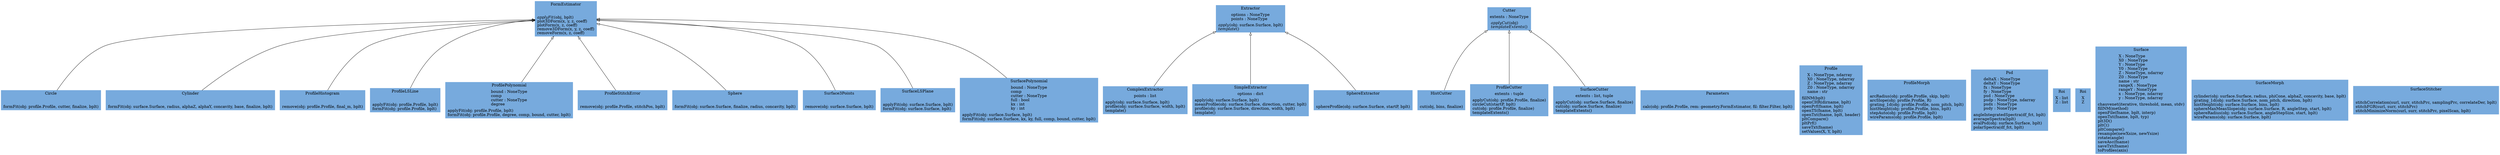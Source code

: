 digraph "classes" {
rankdir=BT
charset="utf-8"
"surfile.geometry.Circle" [color="#77AADD", fontcolor="black", label=<{Circle|<br ALIGN="LEFT"/>|formFit(obj: profile.Profile, cutter, finalize, bplt)<br ALIGN="LEFT"/>}>, shape="record", style="filled"];
"surfile.extractor.ComplexExtractor" [color="#77AADD", fontcolor="black", label=<{ComplexExtractor|points : list<br ALIGN="LEFT"/>|apply(obj: surface.Surface, bplt)<br ALIGN="LEFT"/>profile(obj: surface.Surface, width, bplt)<br ALIGN="LEFT"/>template()<br ALIGN="LEFT"/>}>, shape="record", style="filled"];
"surfile.cutter.Cutter" [color="#77AADD", fontcolor="black", label=<{Cutter|extents : NoneType<br ALIGN="LEFT"/>|<I>applyCut</I>(obj)<br ALIGN="LEFT"/><I>templateExtents</I>()<br ALIGN="LEFT"/>}>, shape="record", style="filled"];
"surfile.geometry.Cylinder" [color="#77AADD", fontcolor="black", label=<{Cylinder|<br ALIGN="LEFT"/>|formFit(obj: surface.Surface, radius, alphaZ, alphaY, concavity, base, finalize, bplt)<br ALIGN="LEFT"/>}>, shape="record", style="filled"];
"surfile.extractor.Extractor" [color="#77AADD", fontcolor="black", label=<{Extractor|options : NoneType<br ALIGN="LEFT"/>points : NoneType<br ALIGN="LEFT"/>|<I>apply</I>(obj: surface.Surface, bplt)<br ALIGN="LEFT"/><I>template</I>()<br ALIGN="LEFT"/>}>, shape="record", style="filled"];
"surfile.geometry.FormEstimator" [color="#77AADD", fontcolor="black", label=<{FormEstimator|<br ALIGN="LEFT"/>|<I>applyFit</I>(obj, bplt)<br ALIGN="LEFT"/>plot3DForm(x, y, z, coeff)<br ALIGN="LEFT"/>plotForm(x, z, coeff)<br ALIGN="LEFT"/>remove3DForm(x, y, z, coeff)<br ALIGN="LEFT"/>removeForm(x, z, coeff)<br ALIGN="LEFT"/>}>, shape="record", style="filled"];
"surfile.cutter.HistCutter" [color="#77AADD", fontcolor="black", label=<{HistCutter|<br ALIGN="LEFT"/>|cut(obj, bins, finalize)<br ALIGN="LEFT"/>}>, shape="record", style="filled"];
"surfile.texture.Parameters" [color="#77AADD", fontcolor="black", label=<{Parameters|<br ALIGN="LEFT"/>|calc(obj: profile.Profile, rem: geometry.FormEstimator, fil: filter.Filter, bplt)<br ALIGN="LEFT"/>}>, shape="record", style="filled"];
"surfile.profile.Profile" [color="#77AADD", fontcolor="black", label=<{Profile|X : NoneType, ndarray<br ALIGN="LEFT"/>X0 : NoneType, ndarray<br ALIGN="LEFT"/>Z : NoneType, ndarray<br ALIGN="LEFT"/>Z0 : NoneType, ndarray<br ALIGN="LEFT"/>name : str<br ALIGN="LEFT"/>|fillNM(bplt)<br ALIGN="LEFT"/>openCHR(dirname, bplt)<br ALIGN="LEFT"/>openPrf(fname, bplt)<br ALIGN="LEFT"/>openTS(fname, bplt)<br ALIGN="LEFT"/>openTxt(fname, bplt, header)<br ALIGN="LEFT"/>pltCompare()<br ALIGN="LEFT"/>pltPrf()<br ALIGN="LEFT"/>saveTxt(fname)<br ALIGN="LEFT"/>setValues(X, Y, bplt)<br ALIGN="LEFT"/>}>, shape="record", style="filled"];
"surfile.cutter.ProfileCutter" [color="#77AADD", fontcolor="black", label=<{ProfileCutter|extents : tuple<br ALIGN="LEFT"/>|applyCut(obj: profile.Profile, finalize)<br ALIGN="LEFT"/>circleCut(startP, bplt)<br ALIGN="LEFT"/>cut(obj: profile.Profile, finalize)<br ALIGN="LEFT"/>templateExtents()<br ALIGN="LEFT"/>}>, shape="record", style="filled"];
"surfile.geometry.ProfileHistogram" [color="#77AADD", fontcolor="black", label=<{ProfileHistogram|<br ALIGN="LEFT"/>|remove(obj: profile.Profile, final_m, bplt)<br ALIGN="LEFT"/>}>, shape="record", style="filled"];
"surfile.geometry.ProfileLSLine" [color="#77AADD", fontcolor="black", label=<{ProfileLSLine|<br ALIGN="LEFT"/>|applyFit(obj: profile.Profile, bplt)<br ALIGN="LEFT"/>formFit(obj: profile.Profile, bplt)<br ALIGN="LEFT"/>}>, shape="record", style="filled"];
"surfile.analysis.ProfileMorph" [color="#77AADD", fontcolor="black", label=<{ProfileMorph|<br ALIGN="LEFT"/>|arcRadius(obj: profile.Profile, skip, bplt)<br ALIGN="LEFT"/>arcSlope(obj: profile.Profile, R)<br ALIGN="LEFT"/>grating_1d(obj: profile.Profile, nom_pitch, bplt)<br ALIGN="LEFT"/>histHeight(obj: profile.Profile, bins, bplt)<br ALIGN="LEFT"/>stepAuto(obj: profile.Profile, bplt)<br ALIGN="LEFT"/>wireParams(obj: profile.Profile, bplt)<br ALIGN="LEFT"/>}>, shape="record", style="filled"];
"surfile.geometry.ProfilePolynomial" [color="#77AADD", fontcolor="black", label=<{ProfilePolynomial|bound : NoneType<br ALIGN="LEFT"/>comp<br ALIGN="LEFT"/>cutter : NoneType<br ALIGN="LEFT"/>degree<br ALIGN="LEFT"/>|applyFit(obj: profile.Profile, bplt)<br ALIGN="LEFT"/>formFit(obj: profile.Profile, degree, comp, bound, cutter, bplt)<br ALIGN="LEFT"/>}>, shape="record", style="filled"];
"surfile.geometry.ProfileStitchError" [color="#77AADD", fontcolor="black", label=<{ProfileStitchError|<br ALIGN="LEFT"/>|remove(obj: profile.Profile, stitchPos, bplt)<br ALIGN="LEFT"/>}>, shape="record", style="filled"];
"surfile.texture.Psd" [color="#77AADD", fontcolor="black", label=<{Psd|deltaX : NoneType<br ALIGN="LEFT"/>deltaY : NoneType<br ALIGN="LEFT"/>fx : NoneType<br ALIGN="LEFT"/>fy : NoneType<br ALIGN="LEFT"/>psd : NoneType<br ALIGN="LEFT"/>psdp : NoneType, ndarray<br ALIGN="LEFT"/>psdx : NoneType<br ALIGN="LEFT"/>psdy : NoneType<br ALIGN="LEFT"/>|angleIntegratedSpectra(df_fct, bplt)<br ALIGN="LEFT"/>averageSpectra(bplt)<br ALIGN="LEFT"/>evalPsd(obj: surface.Surface, bplt)<br ALIGN="LEFT"/>polarSpectra(df_fct, bplt)<br ALIGN="LEFT"/>}>, shape="record", style="filled"];
"surfile.analysis.Roi" [color="#77AADD", fontcolor="black", label=<{Roi|X : list<br ALIGN="LEFT"/>Z : list<br ALIGN="LEFT"/>|}>, shape="record", style="filled"];
"surfile.texture.Roi" [color="#77AADD", fontcolor="black", label=<{Roi|X<br ALIGN="LEFT"/>Z<br ALIGN="LEFT"/>|}>, shape="record", style="filled"];
"surfile.extractor.SimpleExtractor" [color="#77AADD", fontcolor="black", label=<{SimpleExtractor|options : dict<br ALIGN="LEFT"/>|apply(obj: surface.Surface, bplt)<br ALIGN="LEFT"/>meanProfile(obj: surface.Surface, direction, cutter, bplt)<br ALIGN="LEFT"/>profile(obj: surface.Surface, direction, width, bplt)<br ALIGN="LEFT"/>template()<br ALIGN="LEFT"/>}>, shape="record", style="filled"];
"surfile.geometry.Sphere" [color="#77AADD", fontcolor="black", label=<{Sphere|<br ALIGN="LEFT"/>|formFit(obj: surface.Surface, finalize, radius, concavity, bplt)<br ALIGN="LEFT"/>}>, shape="record", style="filled"];
"surfile.extractor.SphereExtractor" [color="#77AADD", fontcolor="black", label=<{SphereExtractor|<br ALIGN="LEFT"/>|sphereProfile(obj: surface.Surface, startP, bplt)<br ALIGN="LEFT"/>}>, shape="record", style="filled"];
"surfile.surface.Surface" [color="#77AADD", fontcolor="black", label=<{Surface|X : NoneType<br ALIGN="LEFT"/>X0 : NoneType<br ALIGN="LEFT"/>Y : NoneType<br ALIGN="LEFT"/>Y0 : NoneType<br ALIGN="LEFT"/>Z : NoneType, ndarray<br ALIGN="LEFT"/>Z0 : NoneType<br ALIGN="LEFT"/>name : str<br ALIGN="LEFT"/>rangeX : NoneType<br ALIGN="LEFT"/>rangeY : NoneType<br ALIGN="LEFT"/>x : NoneType, ndarray<br ALIGN="LEFT"/>y : NoneType, ndarray<br ALIGN="LEFT"/>|chauvenet(iterative, threshold, mean, stdv)<br ALIGN="LEFT"/>fillNM(method)<br ALIGN="LEFT"/>openFile(fname, bplt, interp)<br ALIGN="LEFT"/>openTxt(fname, bplt, typ)<br ALIGN="LEFT"/>plt3D()<br ALIGN="LEFT"/>pltC()<br ALIGN="LEFT"/>pltCompare()<br ALIGN="LEFT"/>resample(newXsize, newYsize)<br ALIGN="LEFT"/>rotate(angle)<br ALIGN="LEFT"/>saveAsc(fname)<br ALIGN="LEFT"/>saveTxt(fname)<br ALIGN="LEFT"/>toProfiles(axis)<br ALIGN="LEFT"/>}>, shape="record", style="filled"];
"surfile.geometry.Surface3Points" [color="#77AADD", fontcolor="black", label=<{Surface3Points|<br ALIGN="LEFT"/>|remove(obj: surface.Surface, bplt)<br ALIGN="LEFT"/>}>, shape="record", style="filled"];
"surfile.cutter.SurfaceCutter" [color="#77AADD", fontcolor="black", label=<{SurfaceCutter|extents : list, tuple<br ALIGN="LEFT"/>|applyCut(obj: surface.Surface, finalize)<br ALIGN="LEFT"/>cut(obj: surface.Surface, finalize)<br ALIGN="LEFT"/>templateExtents()<br ALIGN="LEFT"/>}>, shape="record", style="filled"];
"surfile.geometry.SurfaceLSPlane" [color="#77AADD", fontcolor="black", label=<{SurfaceLSPlane|<br ALIGN="LEFT"/>|applyFit(obj: surface.Surface, bplt)<br ALIGN="LEFT"/>formFit(obj: surface.Surface, bplt)<br ALIGN="LEFT"/>}>, shape="record", style="filled"];
"surfile.analysis.SurfaceMorph" [color="#77AADD", fontcolor="black", label=<{SurfaceMorph|<br ALIGN="LEFT"/>|cylinder(obj: surface.Surface, radius, phiCone, alphaZ, concavity, base, bplt)<br ALIGN="LEFT"/>grating_1d(obj: surface.Surface, nom_pitch, direction, bplt)<br ALIGN="LEFT"/>histHeight(obj: surface.Surface, bins, bplt)<br ALIGN="LEFT"/>sphereMaxMeasSlope(obj: surface.Surface, R, angleStep, start, bplt)<br ALIGN="LEFT"/>sphereRadius(obj: surface.Surface, angleStepSize, start, bplt)<br ALIGN="LEFT"/>wireParams(obj: surface.Surface, bplt)<br ALIGN="LEFT"/>}>, shape="record", style="filled"];
"surfile.geometry.SurfacePolynomial" [color="#77AADD", fontcolor="black", label=<{SurfacePolynomial|bound : NoneType<br ALIGN="LEFT"/>comp<br ALIGN="LEFT"/>cutter : NoneType<br ALIGN="LEFT"/>full : bool<br ALIGN="LEFT"/>kx : int<br ALIGN="LEFT"/>ky : int<br ALIGN="LEFT"/>|applyFit(obj: surface.Surface, bplt)<br ALIGN="LEFT"/>formFit(obj: surface.Surface, kx, ky, full, comp, bound, cutter, bplt)<br ALIGN="LEFT"/>}>, shape="record", style="filled"];
"surfile.stitcher.SurfaceStitcher" [color="#77AADD", fontcolor="black", label=<{SurfaceStitcher|<br ALIGN="LEFT"/>|stitchCorrelation(surl, surr, stitchPrc, samplingPrc, correlateDer, bplt)<br ALIGN="LEFT"/>stitchFGR(surl, surr, stitchPrc)<br ALIGN="LEFT"/>stitchMinimizeNorm(surl, surr, stitchPrc, pixelScan, bplt)<br ALIGN="LEFT"/>}>, shape="record", style="filled"];
"surfile.cutter.HistCutter" -> "surfile.cutter.Cutter" [arrowhead="empty", arrowtail="none"];
"surfile.cutter.ProfileCutter" -> "surfile.cutter.Cutter" [arrowhead="empty", arrowtail="none"];
"surfile.cutter.SurfaceCutter" -> "surfile.cutter.Cutter" [arrowhead="empty", arrowtail="none"];
"surfile.extractor.ComplexExtractor" -> "surfile.extractor.Extractor" [arrowhead="empty", arrowtail="none"];
"surfile.extractor.SimpleExtractor" -> "surfile.extractor.Extractor" [arrowhead="empty", arrowtail="none"];
"surfile.extractor.SphereExtractor" -> "surfile.extractor.Extractor" [arrowhead="empty", arrowtail="none"];
"surfile.geometry.Circle" -> "surfile.geometry.FormEstimator" [arrowhead="empty", arrowtail="none"];
"surfile.geometry.Cylinder" -> "surfile.geometry.FormEstimator" [arrowhead="empty", arrowtail="none"];
"surfile.geometry.ProfileHistogram" -> "surfile.geometry.FormEstimator" [arrowhead="empty", arrowtail="none"];
"surfile.geometry.ProfileLSLine" -> "surfile.geometry.FormEstimator" [arrowhead="empty", arrowtail="none"];
"surfile.geometry.ProfilePolynomial" -> "surfile.geometry.FormEstimator" [arrowhead="empty", arrowtail="none"];
"surfile.geometry.ProfileStitchError" -> "surfile.geometry.FormEstimator" [arrowhead="empty", arrowtail="none"];
"surfile.geometry.Sphere" -> "surfile.geometry.FormEstimator" [arrowhead="empty", arrowtail="none"];
"surfile.geometry.Surface3Points" -> "surfile.geometry.FormEstimator" [arrowhead="empty", arrowtail="none"];
"surfile.geometry.SurfaceLSPlane" -> "surfile.geometry.FormEstimator" [arrowhead="empty", arrowtail="none"];
"surfile.geometry.SurfacePolynomial" -> "surfile.geometry.FormEstimator" [arrowhead="empty", arrowtail="none"];
}
